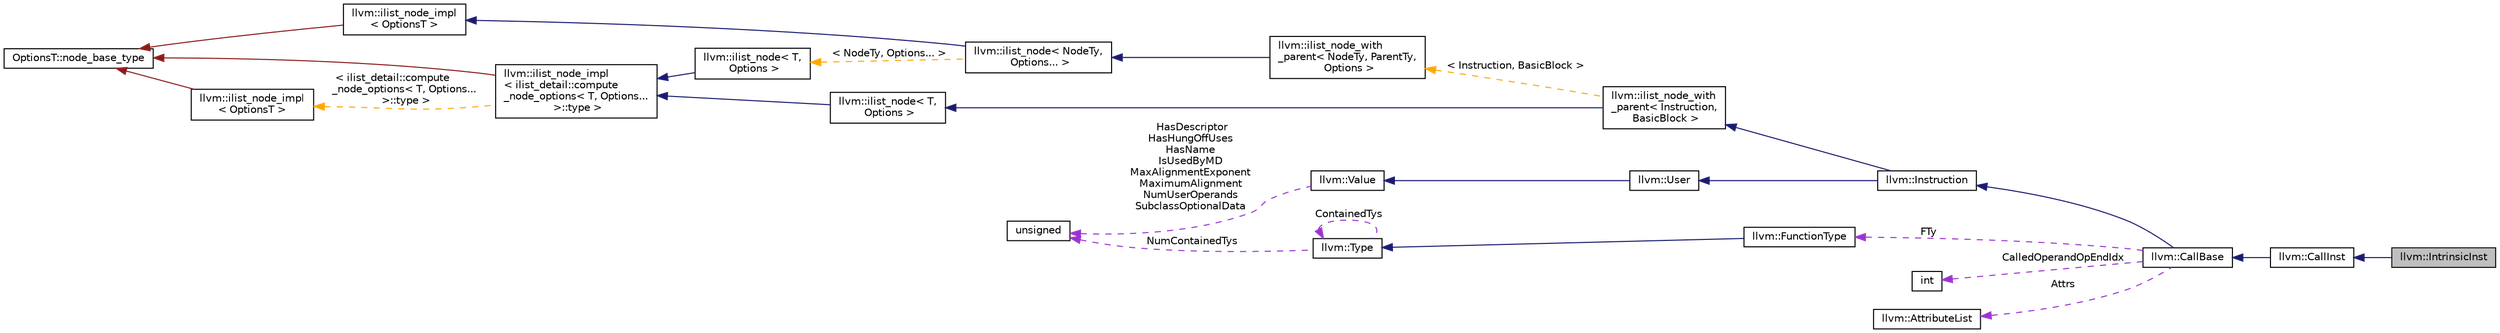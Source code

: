 digraph "llvm::IntrinsicInst"
{
 // LATEX_PDF_SIZE
  bgcolor="transparent";
  edge [fontname="Helvetica",fontsize="10",labelfontname="Helvetica",labelfontsize="10"];
  node [fontname="Helvetica",fontsize="10",shape="box"];
  rankdir="LR";
  Node1 [label="llvm::IntrinsicInst",height=0.2,width=0.4,color="black", fillcolor="grey75", style="filled", fontcolor="black",tooltip="A wrapper class for inspecting calls to intrinsic functions."];
  Node2 -> Node1 [dir="back",color="midnightblue",fontsize="10",style="solid",fontname="Helvetica"];
  Node2 [label="llvm::CallInst",height=0.2,width=0.4,color="black",URL="$classllvm_1_1CallInst.html",tooltip="This class represents a function call, abstracting a target machine's calling convention."];
  Node3 -> Node2 [dir="back",color="midnightblue",fontsize="10",style="solid",fontname="Helvetica"];
  Node3 [label="llvm::CallBase",height=0.2,width=0.4,color="black",URL="$classllvm_1_1CallBase.html",tooltip="Base class for all callable instructions (InvokeInst and CallInst) Holds everything related to callin..."];
  Node4 -> Node3 [dir="back",color="midnightblue",fontsize="10",style="solid",fontname="Helvetica"];
  Node4 [label="llvm::Instruction",height=0.2,width=0.4,color="black",URL="$classllvm_1_1Instruction.html",tooltip=" "];
  Node5 -> Node4 [dir="back",color="midnightblue",fontsize="10",style="solid",fontname="Helvetica"];
  Node5 [label="llvm::User",height=0.2,width=0.4,color="black",URL="$classllvm_1_1User.html",tooltip=" "];
  Node6 -> Node5 [dir="back",color="midnightblue",fontsize="10",style="solid",fontname="Helvetica"];
  Node6 [label="llvm::Value",height=0.2,width=0.4,color="black",URL="$classllvm_1_1Value.html",tooltip="LLVM Value Representation."];
  Node7 -> Node6 [dir="back",color="darkorchid3",fontsize="10",style="dashed",label=" HasDescriptor\nHasHungOffUses\nHasName\nIsUsedByMD\nMaxAlignmentExponent\nMaximumAlignment\nNumUserOperands\nSubclassOptionalData" ,fontname="Helvetica"];
  Node7 [label="unsigned",height=0.2,width=0.4,color="black",URL="$classunsigned.html",tooltip=" "];
  Node8 -> Node4 [dir="back",color="midnightblue",fontsize="10",style="solid",fontname="Helvetica"];
  Node8 [label="llvm::ilist_node_with\l_parent\< Instruction,\l BasicBlock \>",height=0.2,width=0.4,color="black",URL="$classllvm_1_1ilist__node__with__parent.html",tooltip=" "];
  Node9 -> Node8 [dir="back",color="midnightblue",fontsize="10",style="solid",fontname="Helvetica"];
  Node9 [label="llvm::ilist_node\< T,\l Options \>",height=0.2,width=0.4,color="black",URL="$classllvm_1_1ilist__node.html",tooltip=" "];
  Node10 -> Node9 [dir="back",color="midnightblue",fontsize="10",style="solid",fontname="Helvetica"];
  Node10 [label="llvm::ilist_node_impl\l\< ilist_detail::compute\l_node_options\< T, Options...\l \>::type \>",height=0.2,width=0.4,color="black",URL="$classllvm_1_1ilist__node__impl.html",tooltip=" "];
  Node11 -> Node10 [dir="back",color="firebrick4",fontsize="10",style="solid",fontname="Helvetica"];
  Node11 [label="OptionsT::node_base_type",height=0.2,width=0.4,color="black",tooltip=" "];
  Node12 -> Node10 [dir="back",color="orange",fontsize="10",style="dashed",label=" \< ilist_detail::compute\l_node_options\< T, Options...\l \>::type \>" ,fontname="Helvetica"];
  Node12 [label="llvm::ilist_node_impl\l\< OptionsT \>",height=0.2,width=0.4,color="black",URL="$classllvm_1_1ilist__node__impl.html",tooltip="Implementation for an ilist node."];
  Node11 -> Node12 [dir="back",color="firebrick4",fontsize="10",style="solid",fontname="Helvetica"];
  Node13 -> Node8 [dir="back",color="orange",fontsize="10",style="dashed",label=" \< Instruction, BasicBlock \>" ,fontname="Helvetica"];
  Node13 [label="llvm::ilist_node_with\l_parent\< NodeTy, ParentTy,\l Options \>",height=0.2,width=0.4,color="black",URL="$classllvm_1_1ilist__node__with__parent.html",tooltip="An ilist node that can access its parent list."];
  Node14 -> Node13 [dir="back",color="midnightblue",fontsize="10",style="solid",fontname="Helvetica"];
  Node14 [label="llvm::ilist_node\< NodeTy,\l Options... \>",height=0.2,width=0.4,color="black",URL="$classllvm_1_1ilist__node.html",tooltip=" "];
  Node15 -> Node14 [dir="back",color="midnightblue",fontsize="10",style="solid",fontname="Helvetica"];
  Node15 [label="llvm::ilist_node_impl\l\< OptionsT \>",height=0.2,width=0.4,color="black",URL="$classllvm_1_1ilist__node__impl.html",tooltip="Implementation for an ilist node."];
  Node11 -> Node15 [dir="back",color="firebrick4",fontsize="10",style="solid",fontname="Helvetica"];
  Node16 -> Node14 [dir="back",color="orange",fontsize="10",style="dashed",label=" \< NodeTy, Options... \>" ,fontname="Helvetica"];
  Node16 [label="llvm::ilist_node\< T,\l Options \>",height=0.2,width=0.4,color="black",URL="$classllvm_1_1ilist__node.html",tooltip=" "];
  Node10 -> Node16 [dir="back",color="midnightblue",fontsize="10",style="solid",fontname="Helvetica"];
  Node17 -> Node3 [dir="back",color="darkorchid3",fontsize="10",style="dashed",label=" CalledOperandOpEndIdx" ,fontname="Helvetica"];
  Node17 [label="int",height=0.2,width=0.4,color="black",tooltip=" "];
  Node18 -> Node3 [dir="back",color="darkorchid3",fontsize="10",style="dashed",label=" Attrs" ,fontname="Helvetica"];
  Node18 [label="llvm::AttributeList",height=0.2,width=0.4,color="black",URL="$classllvm_1_1AttributeList.html",tooltip=" "];
  Node19 -> Node3 [dir="back",color="darkorchid3",fontsize="10",style="dashed",label=" FTy" ,fontname="Helvetica"];
  Node19 [label="llvm::FunctionType",height=0.2,width=0.4,color="black",URL="$classllvm_1_1FunctionType.html",tooltip="Class to represent function types."];
  Node20 -> Node19 [dir="back",color="midnightblue",fontsize="10",style="solid",fontname="Helvetica"];
  Node20 [label="llvm::Type",height=0.2,width=0.4,color="black",URL="$classllvm_1_1Type.html",tooltip="The instances of the Type class are immutable: once they are created, they are never changed."];
  Node7 -> Node20 [dir="back",color="darkorchid3",fontsize="10",style="dashed",label=" NumContainedTys" ,fontname="Helvetica"];
  Node20 -> Node20 [dir="back",color="darkorchid3",fontsize="10",style="dashed",label=" ContainedTys" ,fontname="Helvetica"];
}
